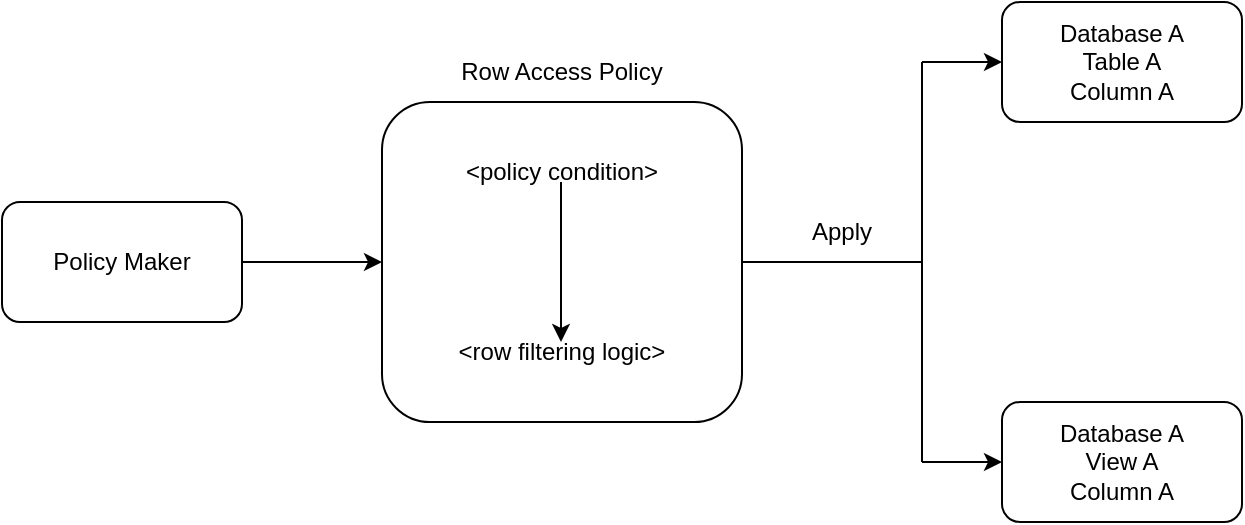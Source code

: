 <mxfile version="23.1.2" type="github">
  <diagram name="Page-1" id="_GPJJrfROHcFQs_7IgmY">
    <mxGraphModel dx="536" dy="741" grid="1" gridSize="10" guides="1" tooltips="1" connect="1" arrows="1" fold="1" page="1" pageScale="1" pageWidth="850" pageHeight="1100" math="0" shadow="0">
      <root>
        <mxCell id="0" />
        <mxCell id="1" parent="0" />
        <mxCell id="cqCxWZfr9Sn0LuLTil10-1" value="Policy Maker" style="rounded=1;whiteSpace=wrap;html=1;" vertex="1" parent="1">
          <mxGeometry x="40" y="650" width="120" height="60" as="geometry" />
        </mxCell>
        <mxCell id="cqCxWZfr9Sn0LuLTil10-2" value="" style="rounded=1;whiteSpace=wrap;html=1;" vertex="1" parent="1">
          <mxGeometry x="230" y="600" width="180" height="160" as="geometry" />
        </mxCell>
        <mxCell id="cqCxWZfr9Sn0LuLTil10-3" value="Database A&lt;br&gt;Table A&lt;br&gt;Column A" style="rounded=1;whiteSpace=wrap;html=1;" vertex="1" parent="1">
          <mxGeometry x="540" y="550" width="120" height="60" as="geometry" />
        </mxCell>
        <mxCell id="cqCxWZfr9Sn0LuLTil10-4" value="Database A&lt;br&gt;View A&lt;br&gt;Column A" style="rounded=1;whiteSpace=wrap;html=1;" vertex="1" parent="1">
          <mxGeometry x="540" y="750" width="120" height="60" as="geometry" />
        </mxCell>
        <mxCell id="cqCxWZfr9Sn0LuLTil10-5" value="Row Access Policy" style="text;html=1;strokeColor=none;fillColor=none;align=center;verticalAlign=middle;whiteSpace=wrap;rounded=0;" vertex="1" parent="1">
          <mxGeometry x="265" y="570" width="110" height="30" as="geometry" />
        </mxCell>
        <mxCell id="cqCxWZfr9Sn0LuLTil10-6" value="&amp;lt;policy condition&amp;gt;" style="text;html=1;strokeColor=none;fillColor=none;align=center;verticalAlign=middle;whiteSpace=wrap;rounded=0;" vertex="1" parent="1">
          <mxGeometry x="260" y="620" width="120" height="30" as="geometry" />
        </mxCell>
        <mxCell id="cqCxWZfr9Sn0LuLTil10-7" value="&amp;lt;row filtering logic&amp;gt;" style="text;html=1;strokeColor=none;fillColor=none;align=center;verticalAlign=middle;whiteSpace=wrap;rounded=0;" vertex="1" parent="1">
          <mxGeometry x="260" y="710" width="120" height="30" as="geometry" />
        </mxCell>
        <mxCell id="cqCxWZfr9Sn0LuLTil10-8" value="" style="endArrow=classic;html=1;rounded=0;exitX=1;exitY=0.5;exitDx=0;exitDy=0;entryX=0;entryY=0.5;entryDx=0;entryDy=0;" edge="1" parent="1" source="cqCxWZfr9Sn0LuLTil10-1" target="cqCxWZfr9Sn0LuLTil10-2">
          <mxGeometry width="50" height="50" relative="1" as="geometry">
            <mxPoint x="160" y="870" as="sourcePoint" />
            <mxPoint x="210" y="820" as="targetPoint" />
          </mxGeometry>
        </mxCell>
        <mxCell id="cqCxWZfr9Sn0LuLTil10-9" value="" style="endArrow=classic;html=1;rounded=0;" edge="1" parent="1">
          <mxGeometry width="50" height="50" relative="1" as="geometry">
            <mxPoint x="500" y="580" as="sourcePoint" />
            <mxPoint x="540" y="580" as="targetPoint" />
          </mxGeometry>
        </mxCell>
        <mxCell id="cqCxWZfr9Sn0LuLTil10-11" value="" style="endArrow=classic;html=1;rounded=0;" edge="1" parent="1">
          <mxGeometry width="50" height="50" relative="1" as="geometry">
            <mxPoint x="500" y="780" as="sourcePoint" />
            <mxPoint x="540" y="780" as="targetPoint" />
          </mxGeometry>
        </mxCell>
        <mxCell id="cqCxWZfr9Sn0LuLTil10-12" value="" style="endArrow=none;html=1;rounded=0;" edge="1" parent="1">
          <mxGeometry width="50" height="50" relative="1" as="geometry">
            <mxPoint x="500" y="780" as="sourcePoint" />
            <mxPoint x="500" y="580" as="targetPoint" />
          </mxGeometry>
        </mxCell>
        <mxCell id="cqCxWZfr9Sn0LuLTil10-14" value="" style="endArrow=none;html=1;rounded=0;exitX=1;exitY=0.5;exitDx=0;exitDy=0;" edge="1" parent="1" source="cqCxWZfr9Sn0LuLTil10-2">
          <mxGeometry width="50" height="50" relative="1" as="geometry">
            <mxPoint x="320" y="870" as="sourcePoint" />
            <mxPoint x="500" y="680" as="targetPoint" />
          </mxGeometry>
        </mxCell>
        <mxCell id="cqCxWZfr9Sn0LuLTil10-15" value="Apply" style="text;html=1;strokeColor=none;fillColor=none;align=center;verticalAlign=middle;whiteSpace=wrap;rounded=0;" vertex="1" parent="1">
          <mxGeometry x="430" y="650" width="60" height="30" as="geometry" />
        </mxCell>
        <mxCell id="cqCxWZfr9Sn0LuLTil10-16" value="" style="endArrow=classic;html=1;rounded=0;" edge="1" parent="1">
          <mxGeometry width="50" height="50" relative="1" as="geometry">
            <mxPoint x="319.5" y="640" as="sourcePoint" />
            <mxPoint x="319.5" y="720" as="targetPoint" />
          </mxGeometry>
        </mxCell>
      </root>
    </mxGraphModel>
  </diagram>
</mxfile>

